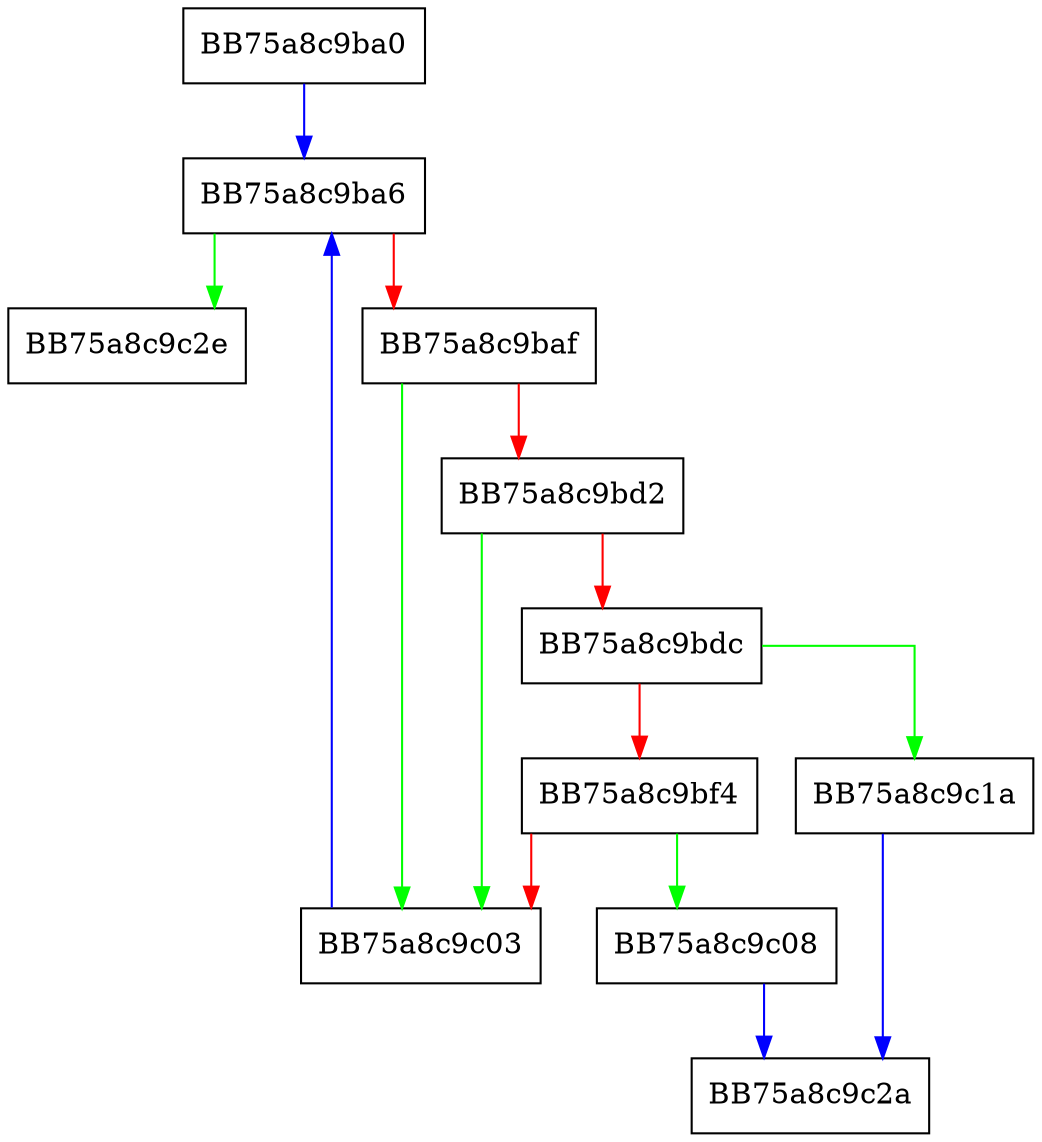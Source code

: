 digraph _Better_match {
  node [shape="box"];
  graph [splines=ortho];
  BB75a8c9ba0 -> BB75a8c9ba6 [color="blue"];
  BB75a8c9ba6 -> BB75a8c9c2e [color="green"];
  BB75a8c9ba6 -> BB75a8c9baf [color="red"];
  BB75a8c9baf -> BB75a8c9c03 [color="green"];
  BB75a8c9baf -> BB75a8c9bd2 [color="red"];
  BB75a8c9bd2 -> BB75a8c9c03 [color="green"];
  BB75a8c9bd2 -> BB75a8c9bdc [color="red"];
  BB75a8c9bdc -> BB75a8c9c1a [color="green"];
  BB75a8c9bdc -> BB75a8c9bf4 [color="red"];
  BB75a8c9bf4 -> BB75a8c9c08 [color="green"];
  BB75a8c9bf4 -> BB75a8c9c03 [color="red"];
  BB75a8c9c03 -> BB75a8c9ba6 [color="blue"];
  BB75a8c9c08 -> BB75a8c9c2a [color="blue"];
  BB75a8c9c1a -> BB75a8c9c2a [color="blue"];
}